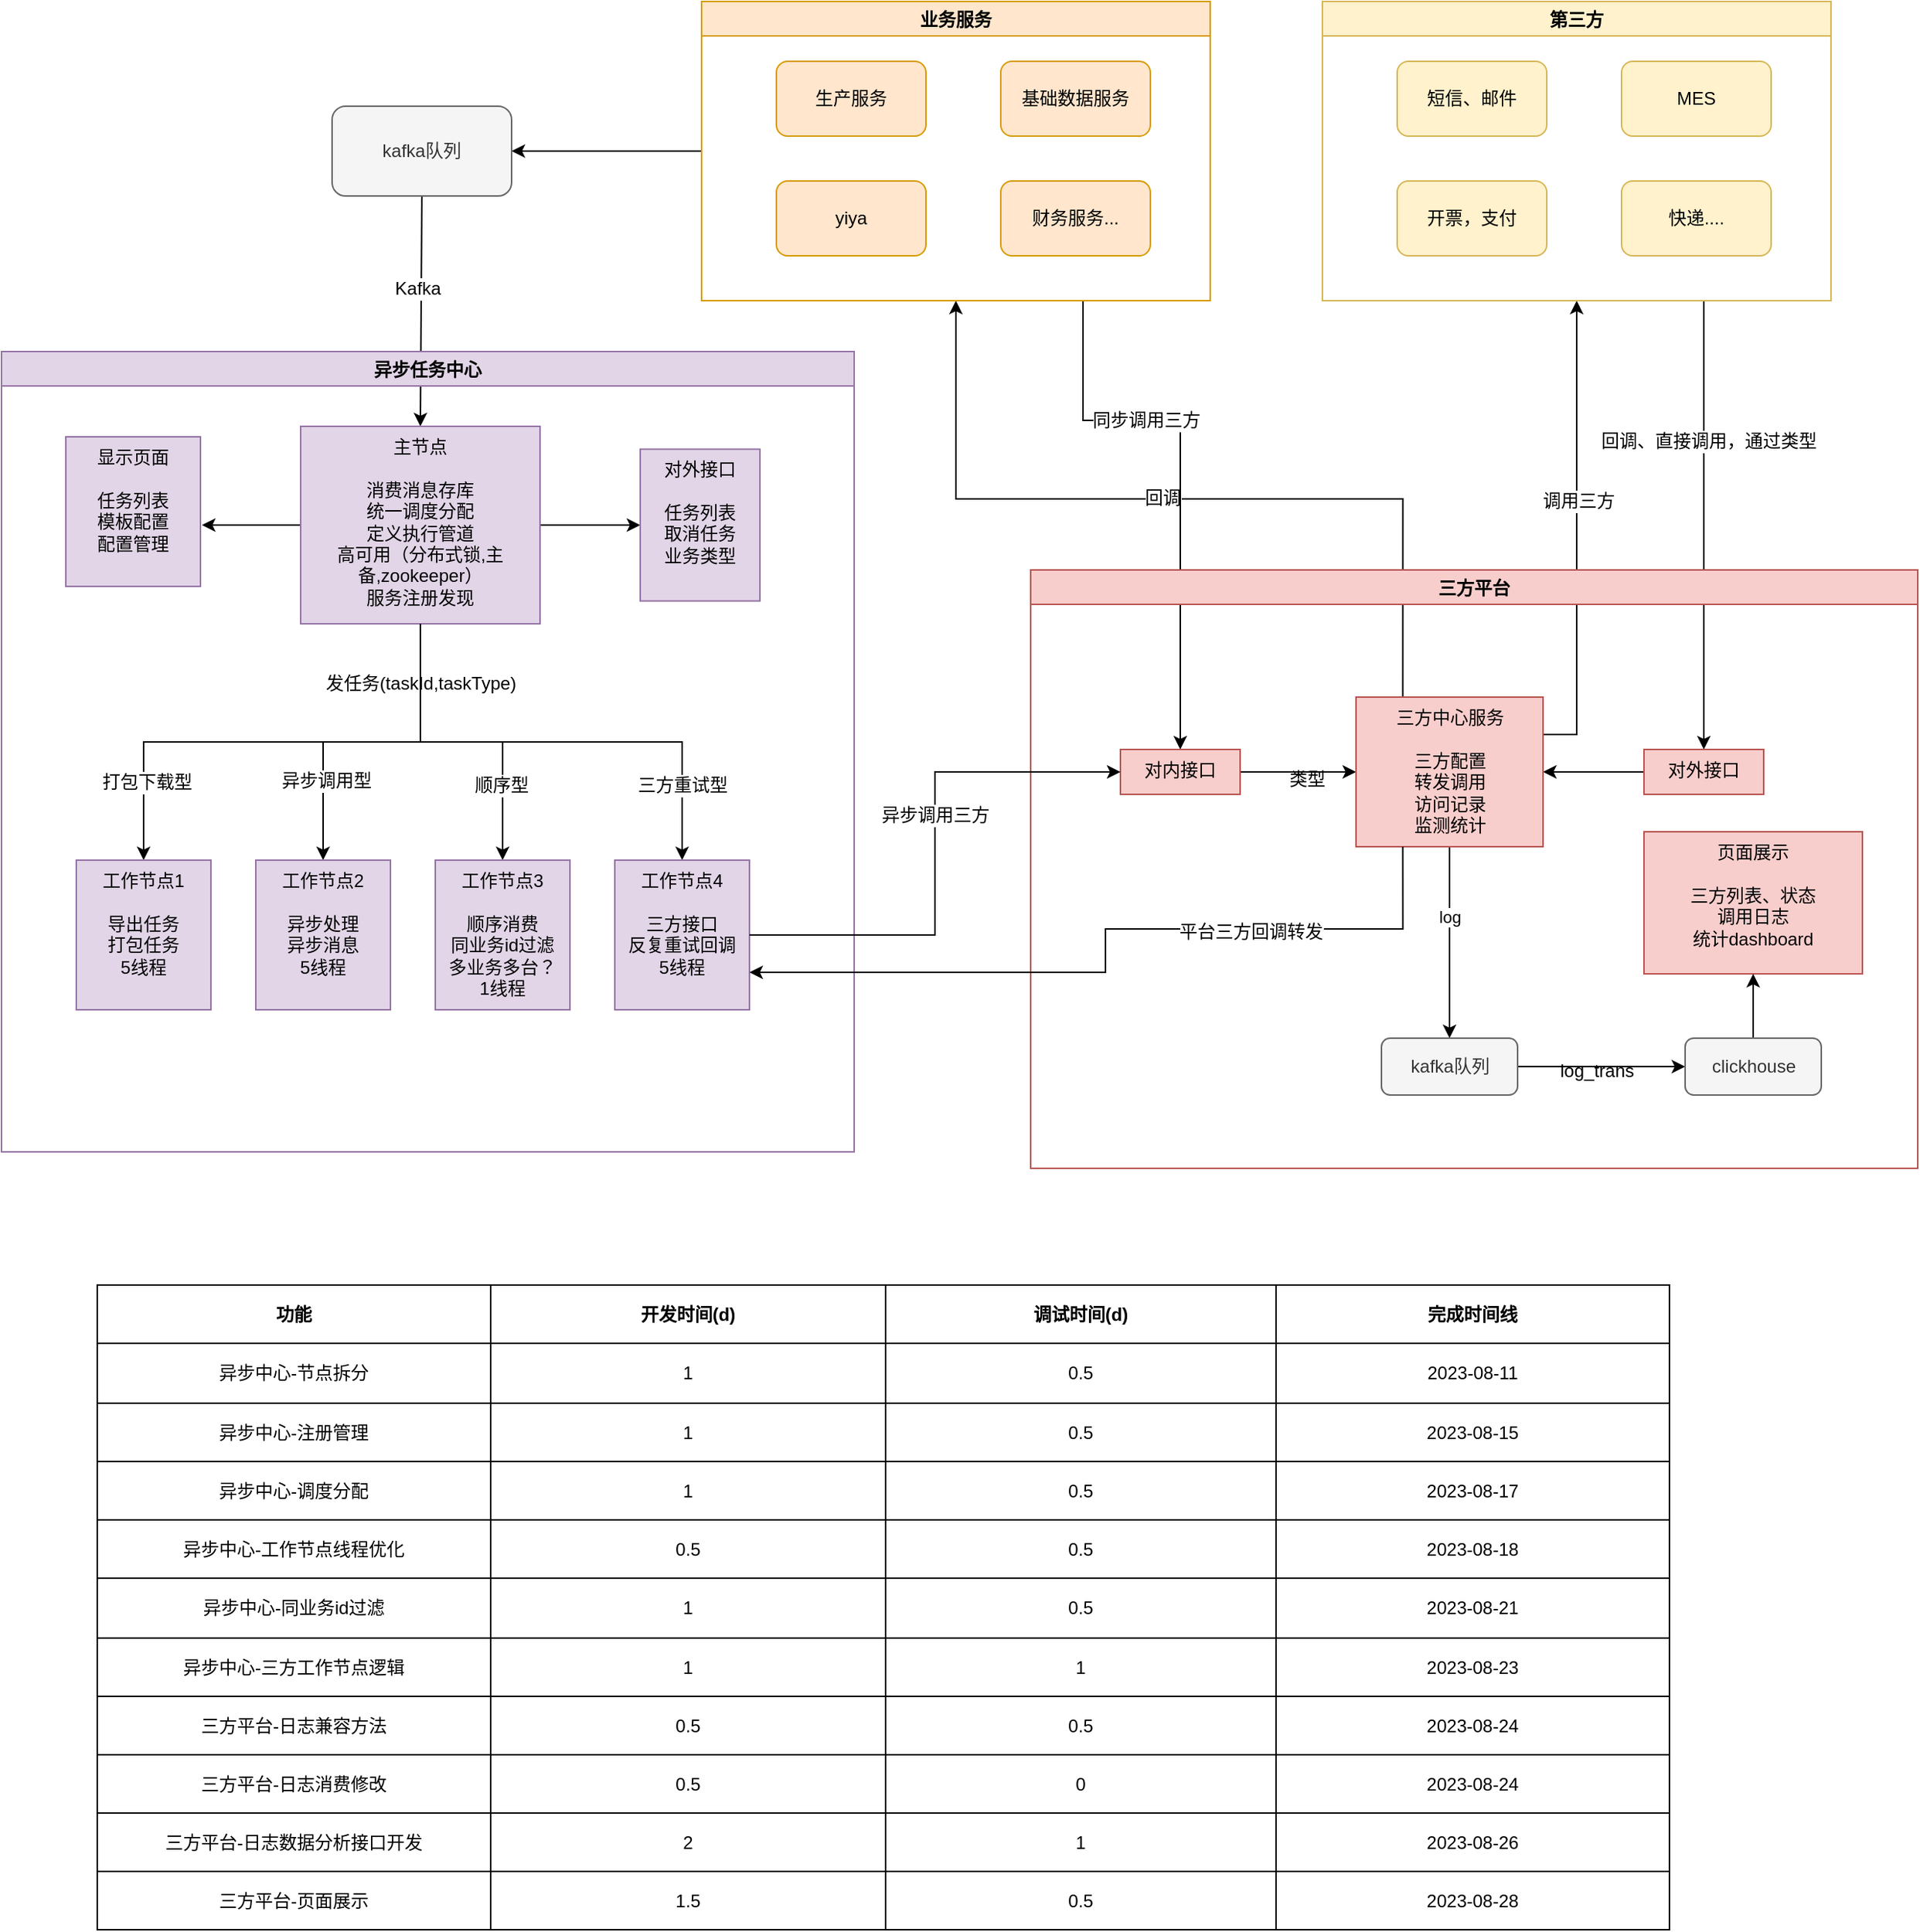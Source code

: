 <mxfile version="12.2.4" pages="1"><diagram id="WgZJNHwG_q8yWVTsjjaB" name="第 1 页"><mxGraphModel dx="1252" dy="592" grid="0" gridSize="10" guides="1" tooltips="1" connect="1" arrows="1" fold="1" page="1" pageScale="1" pageWidth="827" pageHeight="1169" background="none" math="0" shadow="0"><root><mxCell id="0"/><mxCell id="1" parent="0"/><mxCell id="144" style="edgeStyle=orthogonalEdgeStyle;rounded=0;orthogonalLoop=1;jettySize=auto;html=1;exitX=1;exitY=0.25;exitDx=0;exitDy=0;entryX=0.5;entryY=1;entryDx=0;entryDy=0;" parent="1" source="115" target="125" edge="1"><mxGeometry relative="1" as="geometry"/></mxCell><mxCell id="146" value="调用三方" style="text;html=1;resizable=0;points=[];align=center;verticalAlign=middle;labelBackgroundColor=#ffffff;" parent="144" vertex="1" connectable="0"><mxGeometry x="0.143" y="-1" relative="1" as="geometry"><mxPoint as="offset"/></mxGeometry></mxCell><mxCell id="143" style="edgeStyle=orthogonalEdgeStyle;rounded=0;orthogonalLoop=1;jettySize=auto;html=1;exitX=0.75;exitY=1;exitDx=0;exitDy=0;entryX=0.5;entryY=0;entryDx=0;entryDy=0;" parent="1" source="125" target="107" edge="1"><mxGeometry relative="1" as="geometry"/></mxCell><mxCell id="145" value="回调、直接调用，通过类型" style="text;html=1;resizable=0;points=[];align=center;verticalAlign=middle;labelBackgroundColor=#ffffff;" parent="143" vertex="1" connectable="0"><mxGeometry x="-0.376" y="3" relative="1" as="geometry"><mxPoint as="offset"/></mxGeometry></mxCell><mxCell id="57" value="" style="endArrow=classic;html=1;entryX=0.5;entryY=0;entryDx=0;entryDy=0;exitX=0.5;exitY=1;exitDx=0;exitDy=0;" parent="1" source="111" target="54" edge="1"><mxGeometry width="50" height="50" relative="1" as="geometry"><mxPoint x="350" y="280" as="sourcePoint"/><mxPoint x="349.5" y="410" as="targetPoint"/></mxGeometry></mxCell><mxCell id="58" value="Kafka" style="text;html=1;resizable=0;points=[];align=center;verticalAlign=middle;labelBackgroundColor=#ffffff;" parent="57" vertex="1" connectable="0"><mxGeometry x="-0.2" y="-3" relative="1" as="geometry"><mxPoint as="offset"/></mxGeometry></mxCell><mxCell id="140" style="edgeStyle=orthogonalEdgeStyle;rounded=0;orthogonalLoop=1;jettySize=auto;html=1;exitX=0.25;exitY=0;exitDx=0;exitDy=0;entryX=0.5;entryY=1;entryDx=0;entryDy=0;" parent="1" source="115" target="88" edge="1"><mxGeometry relative="1" as="geometry"><mxPoint x="660" y="270" as="targetPoint"/></mxGeometry></mxCell><mxCell id="147" value="回调" style="text;html=1;resizable=0;points=[];align=center;verticalAlign=middle;labelBackgroundColor=#ffffff;" parent="140" vertex="1" connectable="0"><mxGeometry x="0.043" y="-1" relative="1" as="geometry"><mxPoint as="offset"/></mxGeometry></mxCell><mxCell id="83" value="异步任务中心" style="swimlane;fillColor=#e1d5e7;strokeColor=#9673a6;direction=east;" parent="1" vertex="1"><mxGeometry x="72" y="284" width="570" height="535" as="geometry"><mxRectangle x="70" y="370" width="100" height="23" as="alternateBounds"/></mxGeometry></mxCell><mxCell id="lItolnZIT9ZZ2sPUIqGw-152" style="edgeStyle=orthogonalEdgeStyle;rounded=0;orthogonalLoop=1;jettySize=auto;html=1;entryX=1.011;entryY=0.59;entryDx=0;entryDy=0;entryPerimeter=0;" parent="83" source="54" target="lItolnZIT9ZZ2sPUIqGw-151" edge="1"><mxGeometry relative="1" as="geometry"/></mxCell><mxCell id="lItolnZIT9ZZ2sPUIqGw-158" style="edgeStyle=orthogonalEdgeStyle;rounded=0;orthogonalLoop=1;jettySize=auto;html=1;entryX=0;entryY=0.5;entryDx=0;entryDy=0;" parent="83" source="54" target="lItolnZIT9ZZ2sPUIqGw-157" edge="1"><mxGeometry relative="1" as="geometry"/></mxCell><mxCell id="54" value="主节点&lt;br&gt;&lt;br&gt;消费消息存库&lt;br&gt;统一调度分配&lt;br&gt;定义执行管道&lt;br&gt;高可用（分布式锁,主备,zookeeper）&lt;br&gt;服务注册发现" style="rounded=0;whiteSpace=wrap;html=1;verticalAlign=top;fillColor=#e1d5e7;strokeColor=#9673a6;" parent="83" vertex="1"><mxGeometry x="200" y="50" width="160" height="132" as="geometry"/></mxCell><mxCell id="76" style="edgeStyle=orthogonalEdgeStyle;rounded=0;orthogonalLoop=1;jettySize=auto;html=1;entryX=0.5;entryY=0;entryDx=0;entryDy=0;exitX=0.5;exitY=1;exitDx=0;exitDy=0;" parent="83" source="54" target="75" edge="1"><mxGeometry relative="1" as="geometry"/></mxCell><mxCell id="77" value="三方重试型" style="text;html=1;resizable=0;points=[];align=center;verticalAlign=middle;labelBackgroundColor=#ffffff;" parent="76" vertex="1" connectable="0"><mxGeometry x="0.696" relative="1" as="geometry"><mxPoint as="offset"/></mxGeometry></mxCell><mxCell id="81" value="发任务(taskId,taskType)" style="text;html=1;resizable=0;points=[];align=center;verticalAlign=middle;labelBackgroundColor=#ffffff;" parent="76" vertex="1" connectable="0"><mxGeometry x="-0.852" relative="1" as="geometry"><mxPoint y="15" as="offset"/></mxGeometry></mxCell><mxCell id="72" style="edgeStyle=orthogonalEdgeStyle;rounded=0;orthogonalLoop=1;jettySize=auto;html=1;entryX=0.5;entryY=0;entryDx=0;entryDy=0;" parent="83" source="54" target="62" edge="1"><mxGeometry relative="1" as="geometry"/></mxCell><mxCell id="79" value="异步调用型" style="text;html=1;resizable=0;points=[];align=center;verticalAlign=middle;labelBackgroundColor=#ffffff;" parent="72" vertex="1" connectable="0"><mxGeometry x="0.519" y="2" relative="1" as="geometry"><mxPoint as="offset"/></mxGeometry></mxCell><mxCell id="71" style="edgeStyle=orthogonalEdgeStyle;rounded=0;orthogonalLoop=1;jettySize=auto;html=1;entryX=0.5;entryY=0;entryDx=0;entryDy=0;exitX=0.5;exitY=1;exitDx=0;exitDy=0;" parent="83" source="54" target="59" edge="1"><mxGeometry relative="1" as="geometry"/></mxCell><mxCell id="80" value="打包下载型" style="text;html=1;resizable=0;points=[];align=center;verticalAlign=middle;labelBackgroundColor=#ffffff;" parent="71" vertex="1" connectable="0"><mxGeometry x="0.687" y="2" relative="1" as="geometry"><mxPoint y="1" as="offset"/></mxGeometry></mxCell><mxCell id="73" style="edgeStyle=orthogonalEdgeStyle;rounded=0;orthogonalLoop=1;jettySize=auto;html=1;entryX=0.5;entryY=0;entryDx=0;entryDy=0;" parent="83" source="54" target="63" edge="1"><mxGeometry relative="1" as="geometry"/></mxCell><mxCell id="78" value="顺序型" style="text;html=1;resizable=0;points=[];align=center;verticalAlign=middle;labelBackgroundColor=#ffffff;" parent="73" vertex="1" connectable="0"><mxGeometry x="0.524" y="-1" relative="1" as="geometry"><mxPoint as="offset"/></mxGeometry></mxCell><mxCell id="59" value="工作节点1&lt;br&gt;&lt;br&gt;导出任务&lt;br&gt;打包任务&lt;br&gt;5线程" style="rounded=0;whiteSpace=wrap;html=1;verticalAlign=top;fillColor=#e1d5e7;strokeColor=#9673a6;" parent="83" vertex="1"><mxGeometry x="50" y="340" width="90" height="100" as="geometry"/></mxCell><mxCell id="62" value="&lt;span style=&quot;white-space: normal&quot;&gt;工作节点2&lt;br&gt;&lt;br&gt;异步处理&lt;br&gt;&lt;/span&gt;异步消息&lt;br&gt;5线程&lt;span style=&quot;white-space: normal&quot;&gt;&lt;br&gt;&lt;/span&gt;" style="rounded=0;whiteSpace=wrap;html=1;verticalAlign=top;fillColor=#e1d5e7;strokeColor=#9673a6;" parent="83" vertex="1"><mxGeometry x="170" y="340" width="90" height="100" as="geometry"/></mxCell><mxCell id="63" value="&lt;span style=&quot;white-space: normal&quot;&gt;工作节点3&lt;br&gt;&lt;br&gt;顺序消费&lt;br&gt;同业务id过滤&lt;br&gt;多业务多台？&lt;br&gt;&lt;/span&gt;1线程&lt;span style=&quot;white-space: normal&quot;&gt;&lt;br&gt;&lt;/span&gt;" style="rounded=0;whiteSpace=wrap;html=1;verticalAlign=top;fillColor=#e1d5e7;strokeColor=#9673a6;" parent="83" vertex="1"><mxGeometry x="290" y="340" width="90" height="100" as="geometry"/></mxCell><mxCell id="75" value="&lt;span style=&quot;white-space: normal&quot;&gt;工作节点4&lt;br&gt;&lt;br&gt;三方接口&lt;br&gt;反复重试回调&lt;br&gt;&lt;/span&gt;5线程&lt;span style=&quot;white-space: normal&quot;&gt;&lt;br&gt;&lt;br&gt;&lt;/span&gt;" style="rounded=0;whiteSpace=wrap;html=1;verticalAlign=top;fillColor=#e1d5e7;strokeColor=#9673a6;" parent="83" vertex="1"><mxGeometry x="410" y="340" width="90" height="100" as="geometry"/></mxCell><mxCell id="lItolnZIT9ZZ2sPUIqGw-151" value="&lt;span style=&quot;white-space: normal&quot;&gt;显示页面&lt;br&gt;&lt;br&gt;&lt;/span&gt;&lt;span style=&quot;white-space: normal&quot;&gt;任务列表&lt;br&gt;模板配置&lt;br&gt;配置管理&lt;br&gt;&lt;br&gt;&lt;/span&gt;" style="rounded=0;whiteSpace=wrap;html=1;verticalAlign=top;fillColor=#e1d5e7;strokeColor=#9673a6;" parent="83" vertex="1"><mxGeometry x="43" y="57" width="90" height="100" as="geometry"/></mxCell><mxCell id="lItolnZIT9ZZ2sPUIqGw-157" value="对外接口&lt;br&gt;&lt;br&gt;任务列表&lt;br&gt;取消任务&lt;br&gt;业务类型" style="rounded=0;whiteSpace=wrap;html=1;verticalAlign=top;fillColor=#e1d5e7;strokeColor=#9673a6;" parent="83" vertex="1"><mxGeometry x="427" y="65.25" width="80" height="101.5" as="geometry"/></mxCell><mxCell id="110" style="edgeStyle=orthogonalEdgeStyle;rounded=0;orthogonalLoop=1;jettySize=auto;html=1;entryX=1;entryY=0.5;entryDx=0;entryDy=0;" parent="1" source="88" target="111" edge="1"><mxGeometry relative="1" as="geometry"><mxPoint x="430" y="220" as="targetPoint"/></mxGeometry></mxCell><mxCell id="139" style="edgeStyle=orthogonalEdgeStyle;rounded=0;orthogonalLoop=1;jettySize=auto;html=1;entryX=0.5;entryY=0;entryDx=0;entryDy=0;exitX=0.75;exitY=1;exitDx=0;exitDy=0;" parent="1" source="88" target="108" edge="1"><mxGeometry relative="1" as="geometry"><mxPoint x="1134" y="330" as="sourcePoint"/><Array as="points"><mxPoint x="795" y="330"/><mxPoint x="860" y="330"/></Array></mxGeometry></mxCell><mxCell id="148" value="同步调用三方" style="text;html=1;resizable=0;points=[];align=center;verticalAlign=middle;labelBackgroundColor=#ffffff;" parent="139" vertex="1" connectable="0"><mxGeometry x="-0.335" relative="1" as="geometry"><mxPoint as="offset"/></mxGeometry></mxCell><mxCell id="88" value="业务服务" style="swimlane;startSize=23;fillColor=#ffe6cc;strokeColor=#d79b00;" parent="1" vertex="1"><mxGeometry x="540" y="50" width="340" height="200" as="geometry"><mxRectangle x="540" y="50" width="80" height="23" as="alternateBounds"/></mxGeometry></mxCell><mxCell id="118" value="生产服务" style="rounded=1;whiteSpace=wrap;html=1;fillColor=#ffe6cc;strokeColor=#d79b00;" parent="88" vertex="1"><mxGeometry x="50" y="40" width="100" height="50" as="geometry"/></mxCell><mxCell id="119" value="基础数据服务" style="rounded=1;whiteSpace=wrap;html=1;fillColor=#ffe6cc;strokeColor=#d79b00;" parent="88" vertex="1"><mxGeometry x="200" y="40" width="100" height="50" as="geometry"/></mxCell><mxCell id="120" value="yiya" style="rounded=1;whiteSpace=wrap;html=1;fillColor=#ffe6cc;strokeColor=#d79b00;" parent="88" vertex="1"><mxGeometry x="50" y="120" width="100" height="50" as="geometry"/></mxCell><mxCell id="131" value="财务服务..." style="rounded=1;whiteSpace=wrap;html=1;fillColor=#ffe6cc;strokeColor=#d79b00;" parent="88" vertex="1"><mxGeometry x="200" y="120" width="100" height="50" as="geometry"/></mxCell><mxCell id="106" value="三方平台" style="swimlane;startSize=23;fillColor=#f8cecc;strokeColor=#b85450;" parent="1" vertex="1"><mxGeometry x="760" y="430" width="593" height="400" as="geometry"><mxRectangle x="760" y="430" width="100" height="23" as="alternateBounds"/></mxGeometry></mxCell><mxCell id="134" style="edgeStyle=orthogonalEdgeStyle;rounded=0;orthogonalLoop=1;jettySize=auto;html=1;entryX=1;entryY=0.5;entryDx=0;entryDy=0;" parent="106" source="107" target="115" edge="1"><mxGeometry relative="1" as="geometry"/></mxCell><mxCell id="107" value="对外接口&lt;br&gt;&lt;br&gt;" style="rounded=0;whiteSpace=wrap;html=1;verticalAlign=top;fillColor=#f8cecc;strokeColor=#b85450;" parent="106" vertex="1"><mxGeometry x="410" y="120" width="80" height="30" as="geometry"/></mxCell><mxCell id="133" style="edgeStyle=orthogonalEdgeStyle;rounded=0;orthogonalLoop=1;jettySize=auto;html=1;entryX=0;entryY=0.5;entryDx=0;entryDy=0;" parent="106" source="108" target="115" edge="1"><mxGeometry relative="1" as="geometry"/></mxCell><mxCell id="108" value="对内接口&lt;br&gt;&lt;br&gt;" style="rounded=0;whiteSpace=wrap;html=1;verticalAlign=top;fillColor=#f8cecc;strokeColor=#b85450;" parent="106" vertex="1"><mxGeometry x="60" y="120" width="80" height="30" as="geometry"/></mxCell><mxCell id="114" value="页面展示&lt;br&gt;&lt;br&gt;三方列表、状态&lt;br&gt;调用日志&lt;br&gt;统计dashboard" style="rounded=0;whiteSpace=wrap;html=1;verticalAlign=top;fillColor=#f8cecc;strokeColor=#b85450;" parent="106" vertex="1"><mxGeometry x="410" y="175" width="146" height="95" as="geometry"/></mxCell><mxCell id="lItolnZIT9ZZ2sPUIqGw-155" style="edgeStyle=orthogonalEdgeStyle;rounded=0;orthogonalLoop=1;jettySize=auto;html=1;entryX=0.5;entryY=0;entryDx=0;entryDy=0;" parent="106" source="115" target="lItolnZIT9ZZ2sPUIqGw-153" edge="1"><mxGeometry relative="1" as="geometry"/></mxCell><mxCell id="lItolnZIT9ZZ2sPUIqGw-220" value="log" style="edgeLabel;html=1;align=center;verticalAlign=middle;resizable=0;points=[];" parent="lItolnZIT9ZZ2sPUIqGw-155" vertex="1" connectable="0"><mxGeometry x="-0.266" relative="1" as="geometry"><mxPoint as="offset"/></mxGeometry></mxCell><mxCell id="115" value="三方中心服务&lt;br&gt;&lt;br&gt;三方配置&lt;br&gt;转发调用&lt;br&gt;访问记录&lt;br&gt;监测统计" style="rounded=0;whiteSpace=wrap;html=1;verticalAlign=top;fillColor=#f8cecc;strokeColor=#b85450;" parent="106" vertex="1"><mxGeometry x="217.5" y="85" width="125" height="100" as="geometry"/></mxCell><mxCell id="lItolnZIT9ZZ2sPUIqGw-223" style="edgeStyle=orthogonalEdgeStyle;rounded=0;orthogonalLoop=1;jettySize=auto;html=1;entryX=0;entryY=0.5;entryDx=0;entryDy=0;" parent="106" source="lItolnZIT9ZZ2sPUIqGw-153" target="lItolnZIT9ZZ2sPUIqGw-222" edge="1"><mxGeometry relative="1" as="geometry"/></mxCell><mxCell id="lItolnZIT9ZZ2sPUIqGw-153" value="kafka队列" style="rounded=1;whiteSpace=wrap;html=1;fillColor=#f5f5f5;strokeColor=#666666;fontColor=#333333;" parent="106" vertex="1"><mxGeometry x="234.5" y="313" width="91" height="38" as="geometry"/></mxCell><mxCell id="lItolnZIT9ZZ2sPUIqGw-224" style="edgeStyle=orthogonalEdgeStyle;rounded=0;orthogonalLoop=1;jettySize=auto;html=1;entryX=0.5;entryY=1;entryDx=0;entryDy=0;" parent="106" source="lItolnZIT9ZZ2sPUIqGw-222" target="114" edge="1"><mxGeometry relative="1" as="geometry"/></mxCell><mxCell id="lItolnZIT9ZZ2sPUIqGw-222" value="clickhouse" style="rounded=1;whiteSpace=wrap;html=1;fillColor=#f5f5f5;strokeColor=#666666;fontColor=#333333;" parent="106" vertex="1"><mxGeometry x="437.5" y="313" width="91" height="38" as="geometry"/></mxCell><mxCell id="152" value="log_trans" style="text;html=1;resizable=0;points=[];autosize=1;align=left;verticalAlign=top;spacingTop=-4;" parent="106" vertex="1"><mxGeometry x="352" y="325" width="59" height="14" as="geometry"/></mxCell><mxCell id="111" value="kafka队列" style="rounded=1;whiteSpace=wrap;html=1;fillColor=#f5f5f5;strokeColor=#666666;fontColor=#333333;" parent="1" vertex="1"><mxGeometry x="293" y="120" width="120" height="60" as="geometry"/></mxCell><mxCell id="113" style="edgeStyle=orthogonalEdgeStyle;rounded=0;orthogonalLoop=1;jettySize=auto;html=1;entryX=0;entryY=0.5;entryDx=0;entryDy=0;" parent="1" source="75" target="108" edge="1"><mxGeometry relative="1" as="geometry"/></mxCell><mxCell id="149" value="异步调用三方" style="text;html=1;resizable=0;points=[];align=center;verticalAlign=middle;labelBackgroundColor=#ffffff;" parent="113" vertex="1" connectable="0"><mxGeometry x="0.142" relative="1" as="geometry"><mxPoint as="offset"/></mxGeometry></mxCell><mxCell id="125" value="第三方" style="swimlane;startSize=23;fillColor=#fff2cc;strokeColor=#d6b656;" parent="1" vertex="1"><mxGeometry x="955" y="50" width="340" height="200" as="geometry"><mxRectangle x="955" y="50" width="70" height="23" as="alternateBounds"/></mxGeometry></mxCell><mxCell id="126" value="短信、邮件" style="rounded=1;whiteSpace=wrap;html=1;fillColor=#fff2cc;strokeColor=#d6b656;" parent="125" vertex="1"><mxGeometry x="50" y="40" width="100" height="50" as="geometry"/></mxCell><mxCell id="127" value="MES" style="rounded=1;whiteSpace=wrap;html=1;fillColor=#fff2cc;strokeColor=#d6b656;" parent="125" vertex="1"><mxGeometry x="200" y="40" width="100" height="50" as="geometry"/></mxCell><mxCell id="128" value="开票，支付" style="rounded=1;whiteSpace=wrap;html=1;fillColor=#fff2cc;strokeColor=#d6b656;" parent="125" vertex="1"><mxGeometry x="50" y="120" width="100" height="50" as="geometry"/></mxCell><mxCell id="130" value="快递...." style="rounded=1;whiteSpace=wrap;html=1;fillColor=#fff2cc;strokeColor=#d6b656;" parent="125" vertex="1"><mxGeometry x="200" y="120" width="100" height="50" as="geometry"/></mxCell><mxCell id="142" style="edgeStyle=orthogonalEdgeStyle;rounded=0;orthogonalLoop=1;jettySize=auto;html=1;exitX=0.25;exitY=1;exitDx=0;exitDy=0;entryX=1;entryY=0.75;entryDx=0;entryDy=0;" parent="1" source="115" target="75" edge="1"><mxGeometry relative="1" as="geometry"><Array as="points"><mxPoint x="1008" y="615"/><mxPoint x="1008" y="670"/><mxPoint x="810" y="670"/><mxPoint x="810" y="699"/></Array></mxGeometry></mxCell><mxCell id="150" value="平台三方回调转发" style="text;html=1;resizable=0;points=[];align=center;verticalAlign=middle;labelBackgroundColor=#ffffff;" parent="142" vertex="1" connectable="0"><mxGeometry x="-0.396" y="2" relative="1" as="geometry"><mxPoint as="offset"/></mxGeometry></mxCell><mxCell id="151" value="类型" style="text;html=1;resizable=0;points=[];autosize=1;align=left;verticalAlign=top;spacingTop=-4;" parent="1" vertex="1"><mxGeometry x="931" y="560" width="40" height="20" as="geometry"/></mxCell><mxCell id="lItolnZIT9ZZ2sPUIqGw-159" value="" style="shape=table;startSize=0;container=1;collapsible=0;childLayout=tableLayout;" parent="1" vertex="1"><mxGeometry x="136" y="908" width="1051" height="431" as="geometry"/></mxCell><mxCell id="lItolnZIT9ZZ2sPUIqGw-160" value="" style="shape=tableRow;horizontal=0;startSize=0;swimlaneHead=0;swimlaneBody=0;strokeColor=inherit;top=0;left=0;bottom=0;right=0;collapsible=0;dropTarget=0;fillColor=none;points=[[0,0.5],[1,0.5]];portConstraint=eastwest;" parent="lItolnZIT9ZZ2sPUIqGw-159" vertex="1"><mxGeometry width="1051" height="39" as="geometry"/></mxCell><mxCell id="lItolnZIT9ZZ2sPUIqGw-161" value="功能" style="shape=partialRectangle;html=1;whiteSpace=wrap;connectable=0;strokeColor=inherit;overflow=hidden;fillColor=none;top=0;left=0;bottom=0;right=0;pointerEvents=1;fontStyle=1" parent="lItolnZIT9ZZ2sPUIqGw-160" vertex="1"><mxGeometry width="263" height="39" as="geometry"><mxRectangle width="263" height="39" as="alternateBounds"/></mxGeometry></mxCell><mxCell id="lItolnZIT9ZZ2sPUIqGw-162" value="开发时间(d)" style="shape=partialRectangle;html=1;whiteSpace=wrap;connectable=0;strokeColor=inherit;overflow=hidden;fillColor=none;top=0;left=0;bottom=0;right=0;pointerEvents=1;fontStyle=1" parent="lItolnZIT9ZZ2sPUIqGw-160" vertex="1"><mxGeometry x="263" width="264" height="39" as="geometry"><mxRectangle width="264" height="39" as="alternateBounds"/></mxGeometry></mxCell><mxCell id="lItolnZIT9ZZ2sPUIqGw-163" value="调试时间(d)" style="shape=partialRectangle;html=1;whiteSpace=wrap;connectable=0;strokeColor=inherit;overflow=hidden;fillColor=none;top=0;left=0;bottom=0;right=0;pointerEvents=1;fontStyle=1" parent="lItolnZIT9ZZ2sPUIqGw-160" vertex="1"><mxGeometry x="527" width="261" height="39" as="geometry"><mxRectangle width="261" height="39" as="alternateBounds"/></mxGeometry></mxCell><mxCell id="lItolnZIT9ZZ2sPUIqGw-164" value="完成时间线" style="shape=partialRectangle;html=1;whiteSpace=wrap;connectable=0;strokeColor=inherit;overflow=hidden;fillColor=none;top=0;left=0;bottom=0;right=0;pointerEvents=1;fontStyle=1" parent="lItolnZIT9ZZ2sPUIqGw-160" vertex="1"><mxGeometry x="788" width="263" height="39" as="geometry"><mxRectangle width="263" height="39" as="alternateBounds"/></mxGeometry></mxCell><mxCell id="lItolnZIT9ZZ2sPUIqGw-165" value="" style="shape=tableRow;horizontal=0;startSize=0;swimlaneHead=0;swimlaneBody=0;strokeColor=inherit;top=0;left=0;bottom=0;right=0;collapsible=0;dropTarget=0;fillColor=none;points=[[0,0.5],[1,0.5]];portConstraint=eastwest;" parent="lItolnZIT9ZZ2sPUIqGw-159" vertex="1"><mxGeometry y="39" width="1051" height="40" as="geometry"/></mxCell><mxCell id="lItolnZIT9ZZ2sPUIqGw-166" value="异步中心-节点拆分" style="shape=partialRectangle;html=1;whiteSpace=wrap;connectable=0;strokeColor=inherit;overflow=hidden;fillColor=none;top=0;left=0;bottom=0;right=0;pointerEvents=1;" parent="lItolnZIT9ZZ2sPUIqGw-165" vertex="1"><mxGeometry width="263" height="40" as="geometry"><mxRectangle width="263" height="40" as="alternateBounds"/></mxGeometry></mxCell><mxCell id="lItolnZIT9ZZ2sPUIqGw-167" value="1" style="shape=partialRectangle;html=1;whiteSpace=wrap;connectable=0;strokeColor=inherit;overflow=hidden;fillColor=none;top=0;left=0;bottom=0;right=0;pointerEvents=1;" parent="lItolnZIT9ZZ2sPUIqGw-165" vertex="1"><mxGeometry x="263" width="264" height="40" as="geometry"><mxRectangle width="264" height="40" as="alternateBounds"/></mxGeometry></mxCell><mxCell id="lItolnZIT9ZZ2sPUIqGw-168" value="0.5" style="shape=partialRectangle;html=1;whiteSpace=wrap;connectable=0;strokeColor=inherit;overflow=hidden;fillColor=none;top=0;left=0;bottom=0;right=0;pointerEvents=1;" parent="lItolnZIT9ZZ2sPUIqGw-165" vertex="1"><mxGeometry x="527" width="261" height="40" as="geometry"><mxRectangle width="261" height="40" as="alternateBounds"/></mxGeometry></mxCell><mxCell id="lItolnZIT9ZZ2sPUIqGw-169" value="2023-08-11" style="shape=partialRectangle;html=1;whiteSpace=wrap;connectable=0;strokeColor=inherit;overflow=hidden;fillColor=none;top=0;left=0;bottom=0;right=0;pointerEvents=1;" parent="lItolnZIT9ZZ2sPUIqGw-165" vertex="1"><mxGeometry x="788" width="263" height="40" as="geometry"><mxRectangle width="263" height="40" as="alternateBounds"/></mxGeometry></mxCell><mxCell id="lItolnZIT9ZZ2sPUIqGw-170" value="" style="shape=tableRow;horizontal=0;startSize=0;swimlaneHead=0;swimlaneBody=0;strokeColor=inherit;top=0;left=0;bottom=0;right=0;collapsible=0;dropTarget=0;fillColor=none;points=[[0,0.5],[1,0.5]];portConstraint=eastwest;" parent="lItolnZIT9ZZ2sPUIqGw-159" vertex="1"><mxGeometry y="79" width="1051" height="39" as="geometry"/></mxCell><mxCell id="lItolnZIT9ZZ2sPUIqGw-171" value="异步中心-注册管理" style="shape=partialRectangle;html=1;whiteSpace=wrap;connectable=0;strokeColor=inherit;overflow=hidden;fillColor=none;top=0;left=0;bottom=0;right=0;pointerEvents=1;" parent="lItolnZIT9ZZ2sPUIqGw-170" vertex="1"><mxGeometry width="263" height="39" as="geometry"><mxRectangle width="263" height="39" as="alternateBounds"/></mxGeometry></mxCell><mxCell id="lItolnZIT9ZZ2sPUIqGw-172" value="1" style="shape=partialRectangle;html=1;whiteSpace=wrap;connectable=0;strokeColor=inherit;overflow=hidden;fillColor=none;top=0;left=0;bottom=0;right=0;pointerEvents=1;" parent="lItolnZIT9ZZ2sPUIqGw-170" vertex="1"><mxGeometry x="263" width="264" height="39" as="geometry"><mxRectangle width="264" height="39" as="alternateBounds"/></mxGeometry></mxCell><mxCell id="lItolnZIT9ZZ2sPUIqGw-173" value="0.5" style="shape=partialRectangle;html=1;whiteSpace=wrap;connectable=0;strokeColor=inherit;overflow=hidden;fillColor=none;top=0;left=0;bottom=0;right=0;pointerEvents=1;" parent="lItolnZIT9ZZ2sPUIqGw-170" vertex="1"><mxGeometry x="527" width="261" height="39" as="geometry"><mxRectangle width="261" height="39" as="alternateBounds"/></mxGeometry></mxCell><mxCell id="lItolnZIT9ZZ2sPUIqGw-174" value="2023-08-15" style="shape=partialRectangle;html=1;whiteSpace=wrap;connectable=0;strokeColor=inherit;overflow=hidden;fillColor=none;top=0;left=0;bottom=0;right=0;pointerEvents=1;" parent="lItolnZIT9ZZ2sPUIqGw-170" vertex="1"><mxGeometry x="788" width="263" height="39" as="geometry"><mxRectangle width="263" height="39" as="alternateBounds"/></mxGeometry></mxCell><mxCell id="lItolnZIT9ZZ2sPUIqGw-175" value="" style="shape=tableRow;horizontal=0;startSize=0;swimlaneHead=0;swimlaneBody=0;strokeColor=inherit;top=0;left=0;bottom=0;right=0;collapsible=0;dropTarget=0;fillColor=none;points=[[0,0.5],[1,0.5]];portConstraint=eastwest;" parent="lItolnZIT9ZZ2sPUIqGw-159" vertex="1"><mxGeometry y="118" width="1051" height="39" as="geometry"/></mxCell><mxCell id="lItolnZIT9ZZ2sPUIqGw-176" value="异步中心-调度分配" style="shape=partialRectangle;html=1;whiteSpace=wrap;connectable=0;strokeColor=inherit;overflow=hidden;fillColor=none;top=0;left=0;bottom=0;right=0;pointerEvents=1;" parent="lItolnZIT9ZZ2sPUIqGw-175" vertex="1"><mxGeometry width="263" height="39" as="geometry"><mxRectangle width="263" height="39" as="alternateBounds"/></mxGeometry></mxCell><mxCell id="lItolnZIT9ZZ2sPUIqGw-177" value="1" style="shape=partialRectangle;html=1;whiteSpace=wrap;connectable=0;strokeColor=inherit;overflow=hidden;fillColor=none;top=0;left=0;bottom=0;right=0;pointerEvents=1;" parent="lItolnZIT9ZZ2sPUIqGw-175" vertex="1"><mxGeometry x="263" width="264" height="39" as="geometry"><mxRectangle width="264" height="39" as="alternateBounds"/></mxGeometry></mxCell><mxCell id="lItolnZIT9ZZ2sPUIqGw-178" value="0.5" style="shape=partialRectangle;html=1;whiteSpace=wrap;connectable=0;strokeColor=inherit;overflow=hidden;fillColor=none;top=0;left=0;bottom=0;right=0;pointerEvents=1;" parent="lItolnZIT9ZZ2sPUIqGw-175" vertex="1"><mxGeometry x="527" width="261" height="39" as="geometry"><mxRectangle width="261" height="39" as="alternateBounds"/></mxGeometry></mxCell><mxCell id="lItolnZIT9ZZ2sPUIqGw-179" value="2023-08-17" style="shape=partialRectangle;html=1;whiteSpace=wrap;connectable=0;strokeColor=inherit;overflow=hidden;fillColor=none;top=0;left=0;bottom=0;right=0;pointerEvents=1;" parent="lItolnZIT9ZZ2sPUIqGw-175" vertex="1"><mxGeometry x="788" width="263" height="39" as="geometry"><mxRectangle width="263" height="39" as="alternateBounds"/></mxGeometry></mxCell><mxCell id="lItolnZIT9ZZ2sPUIqGw-180" value="" style="shape=tableRow;horizontal=0;startSize=0;swimlaneHead=0;swimlaneBody=0;strokeColor=inherit;top=0;left=0;bottom=0;right=0;collapsible=0;dropTarget=0;fillColor=none;points=[[0,0.5],[1,0.5]];portConstraint=eastwest;" parent="lItolnZIT9ZZ2sPUIqGw-159" vertex="1"><mxGeometry y="157" width="1051" height="39" as="geometry"/></mxCell><mxCell id="lItolnZIT9ZZ2sPUIqGw-181" value="异步中心-工作节点线程优化" style="shape=partialRectangle;html=1;whiteSpace=wrap;connectable=0;strokeColor=inherit;overflow=hidden;fillColor=none;top=0;left=0;bottom=0;right=0;pointerEvents=1;" parent="lItolnZIT9ZZ2sPUIqGw-180" vertex="1"><mxGeometry width="263" height="39" as="geometry"><mxRectangle width="263" height="39" as="alternateBounds"/></mxGeometry></mxCell><mxCell id="lItolnZIT9ZZ2sPUIqGw-182" value="0.5" style="shape=partialRectangle;html=1;whiteSpace=wrap;connectable=0;strokeColor=inherit;overflow=hidden;fillColor=none;top=0;left=0;bottom=0;right=0;pointerEvents=1;" parent="lItolnZIT9ZZ2sPUIqGw-180" vertex="1"><mxGeometry x="263" width="264" height="39" as="geometry"><mxRectangle width="264" height="39" as="alternateBounds"/></mxGeometry></mxCell><mxCell id="lItolnZIT9ZZ2sPUIqGw-183" value="0.5" style="shape=partialRectangle;html=1;whiteSpace=wrap;connectable=0;strokeColor=inherit;overflow=hidden;fillColor=none;top=0;left=0;bottom=0;right=0;pointerEvents=1;" parent="lItolnZIT9ZZ2sPUIqGw-180" vertex="1"><mxGeometry x="527" width="261" height="39" as="geometry"><mxRectangle width="261" height="39" as="alternateBounds"/></mxGeometry></mxCell><mxCell id="lItolnZIT9ZZ2sPUIqGw-184" value="2023-08-18" style="shape=partialRectangle;html=1;whiteSpace=wrap;connectable=0;strokeColor=inherit;overflow=hidden;fillColor=none;top=0;left=0;bottom=0;right=0;pointerEvents=1;" parent="lItolnZIT9ZZ2sPUIqGw-180" vertex="1"><mxGeometry x="788" width="263" height="39" as="geometry"><mxRectangle width="263" height="39" as="alternateBounds"/></mxGeometry></mxCell><mxCell id="lItolnZIT9ZZ2sPUIqGw-185" value="" style="shape=tableRow;horizontal=0;startSize=0;swimlaneHead=0;swimlaneBody=0;strokeColor=inherit;top=0;left=0;bottom=0;right=0;collapsible=0;dropTarget=0;fillColor=none;points=[[0,0.5],[1,0.5]];portConstraint=eastwest;" parent="lItolnZIT9ZZ2sPUIqGw-159" vertex="1"><mxGeometry y="196" width="1051" height="40" as="geometry"/></mxCell><mxCell id="lItolnZIT9ZZ2sPUIqGw-186" value="异步中心-同业务id过滤" style="shape=partialRectangle;html=1;whiteSpace=wrap;connectable=0;strokeColor=inherit;overflow=hidden;fillColor=none;top=0;left=0;bottom=0;right=0;pointerEvents=1;" parent="lItolnZIT9ZZ2sPUIqGw-185" vertex="1"><mxGeometry width="263" height="40" as="geometry"><mxRectangle width="263" height="40" as="alternateBounds"/></mxGeometry></mxCell><mxCell id="lItolnZIT9ZZ2sPUIqGw-187" value="1" style="shape=partialRectangle;html=1;whiteSpace=wrap;connectable=0;strokeColor=inherit;overflow=hidden;fillColor=none;top=0;left=0;bottom=0;right=0;pointerEvents=1;" parent="lItolnZIT9ZZ2sPUIqGw-185" vertex="1"><mxGeometry x="263" width="264" height="40" as="geometry"><mxRectangle width="264" height="40" as="alternateBounds"/></mxGeometry></mxCell><mxCell id="lItolnZIT9ZZ2sPUIqGw-188" value="0.5" style="shape=partialRectangle;html=1;whiteSpace=wrap;connectable=0;strokeColor=inherit;overflow=hidden;fillColor=none;top=0;left=0;bottom=0;right=0;pointerEvents=1;" parent="lItolnZIT9ZZ2sPUIqGw-185" vertex="1"><mxGeometry x="527" width="261" height="40" as="geometry"><mxRectangle width="261" height="40" as="alternateBounds"/></mxGeometry></mxCell><mxCell id="lItolnZIT9ZZ2sPUIqGw-189" value="2023-08-21" style="shape=partialRectangle;html=1;whiteSpace=wrap;connectable=0;strokeColor=inherit;overflow=hidden;fillColor=none;top=0;left=0;bottom=0;right=0;pointerEvents=1;" parent="lItolnZIT9ZZ2sPUIqGw-185" vertex="1"><mxGeometry x="788" width="263" height="40" as="geometry"><mxRectangle width="263" height="40" as="alternateBounds"/></mxGeometry></mxCell><mxCell id="lItolnZIT9ZZ2sPUIqGw-190" value="" style="shape=tableRow;horizontal=0;startSize=0;swimlaneHead=0;swimlaneBody=0;strokeColor=inherit;top=0;left=0;bottom=0;right=0;collapsible=0;dropTarget=0;fillColor=none;points=[[0,0.5],[1,0.5]];portConstraint=eastwest;" parent="lItolnZIT9ZZ2sPUIqGw-159" vertex="1"><mxGeometry y="236" width="1051" height="39" as="geometry"/></mxCell><mxCell id="lItolnZIT9ZZ2sPUIqGw-191" value="异步中心-三方工作节点逻辑" style="shape=partialRectangle;html=1;whiteSpace=wrap;connectable=0;strokeColor=inherit;overflow=hidden;fillColor=none;top=0;left=0;bottom=0;right=0;pointerEvents=1;" parent="lItolnZIT9ZZ2sPUIqGw-190" vertex="1"><mxGeometry width="263" height="39" as="geometry"><mxRectangle width="263" height="39" as="alternateBounds"/></mxGeometry></mxCell><mxCell id="lItolnZIT9ZZ2sPUIqGw-192" value="1" style="shape=partialRectangle;html=1;whiteSpace=wrap;connectable=0;strokeColor=inherit;overflow=hidden;fillColor=none;top=0;left=0;bottom=0;right=0;pointerEvents=1;" parent="lItolnZIT9ZZ2sPUIqGw-190" vertex="1"><mxGeometry x="263" width="264" height="39" as="geometry"><mxRectangle width="264" height="39" as="alternateBounds"/></mxGeometry></mxCell><mxCell id="lItolnZIT9ZZ2sPUIqGw-193" value="1" style="shape=partialRectangle;html=1;whiteSpace=wrap;connectable=0;strokeColor=inherit;overflow=hidden;fillColor=none;top=0;left=0;bottom=0;right=0;pointerEvents=1;" parent="lItolnZIT9ZZ2sPUIqGw-190" vertex="1"><mxGeometry x="527" width="261" height="39" as="geometry"><mxRectangle width="261" height="39" as="alternateBounds"/></mxGeometry></mxCell><mxCell id="lItolnZIT9ZZ2sPUIqGw-194" value="2023-08-23" style="shape=partialRectangle;html=1;whiteSpace=wrap;connectable=0;strokeColor=inherit;overflow=hidden;fillColor=none;top=0;left=0;bottom=0;right=0;pointerEvents=1;" parent="lItolnZIT9ZZ2sPUIqGw-190" vertex="1"><mxGeometry x="788" width="263" height="39" as="geometry"><mxRectangle width="263" height="39" as="alternateBounds"/></mxGeometry></mxCell><mxCell id="lItolnZIT9ZZ2sPUIqGw-195" style="shape=tableRow;horizontal=0;startSize=0;swimlaneHead=0;swimlaneBody=0;strokeColor=inherit;top=0;left=0;bottom=0;right=0;collapsible=0;dropTarget=0;fillColor=none;points=[[0,0.5],[1,0.5]];portConstraint=eastwest;" parent="lItolnZIT9ZZ2sPUIqGw-159" vertex="1"><mxGeometry y="275" width="1051" height="39" as="geometry"/></mxCell><mxCell id="lItolnZIT9ZZ2sPUIqGw-196" value="三方平台-日志兼容方法" style="shape=partialRectangle;html=1;whiteSpace=wrap;connectable=0;strokeColor=inherit;overflow=hidden;fillColor=none;top=0;left=0;bottom=0;right=0;pointerEvents=1;" parent="lItolnZIT9ZZ2sPUIqGw-195" vertex="1"><mxGeometry width="263" height="39" as="geometry"><mxRectangle width="263" height="39" as="alternateBounds"/></mxGeometry></mxCell><mxCell id="lItolnZIT9ZZ2sPUIqGw-197" value="0.5" style="shape=partialRectangle;html=1;whiteSpace=wrap;connectable=0;strokeColor=inherit;overflow=hidden;fillColor=none;top=0;left=0;bottom=0;right=0;pointerEvents=1;" parent="lItolnZIT9ZZ2sPUIqGw-195" vertex="1"><mxGeometry x="263" width="264" height="39" as="geometry"><mxRectangle width="264" height="39" as="alternateBounds"/></mxGeometry></mxCell><mxCell id="lItolnZIT9ZZ2sPUIqGw-198" value="0.5" style="shape=partialRectangle;html=1;whiteSpace=wrap;connectable=0;strokeColor=inherit;overflow=hidden;fillColor=none;top=0;left=0;bottom=0;right=0;pointerEvents=1;" parent="lItolnZIT9ZZ2sPUIqGw-195" vertex="1"><mxGeometry x="527" width="261" height="39" as="geometry"><mxRectangle width="261" height="39" as="alternateBounds"/></mxGeometry></mxCell><mxCell id="lItolnZIT9ZZ2sPUIqGw-199" value="2023-08-24" style="shape=partialRectangle;html=1;whiteSpace=wrap;connectable=0;strokeColor=inherit;overflow=hidden;fillColor=none;top=0;left=0;bottom=0;right=0;pointerEvents=1;" parent="lItolnZIT9ZZ2sPUIqGw-195" vertex="1"><mxGeometry x="788" width="263" height="39" as="geometry"><mxRectangle width="263" height="39" as="alternateBounds"/></mxGeometry></mxCell><mxCell id="lItolnZIT9ZZ2sPUIqGw-200" style="shape=tableRow;horizontal=0;startSize=0;swimlaneHead=0;swimlaneBody=0;strokeColor=inherit;top=0;left=0;bottom=0;right=0;collapsible=0;dropTarget=0;fillColor=none;points=[[0,0.5],[1,0.5]];portConstraint=eastwest;" parent="lItolnZIT9ZZ2sPUIqGw-159" vertex="1"><mxGeometry y="314" width="1051" height="39" as="geometry"/></mxCell><mxCell id="lItolnZIT9ZZ2sPUIqGw-201" value="三方平台-日志消费修改" style="shape=partialRectangle;html=1;whiteSpace=wrap;connectable=0;strokeColor=inherit;overflow=hidden;fillColor=none;top=0;left=0;bottom=0;right=0;pointerEvents=1;" parent="lItolnZIT9ZZ2sPUIqGw-200" vertex="1"><mxGeometry width="263" height="39" as="geometry"><mxRectangle width="263" height="39" as="alternateBounds"/></mxGeometry></mxCell><mxCell id="lItolnZIT9ZZ2sPUIqGw-202" value="0.5" style="shape=partialRectangle;html=1;whiteSpace=wrap;connectable=0;strokeColor=inherit;overflow=hidden;fillColor=none;top=0;left=0;bottom=0;right=0;pointerEvents=1;" parent="lItolnZIT9ZZ2sPUIqGw-200" vertex="1"><mxGeometry x="263" width="264" height="39" as="geometry"><mxRectangle width="264" height="39" as="alternateBounds"/></mxGeometry></mxCell><mxCell id="lItolnZIT9ZZ2sPUIqGw-203" value="0" style="shape=partialRectangle;html=1;whiteSpace=wrap;connectable=0;strokeColor=inherit;overflow=hidden;fillColor=none;top=0;left=0;bottom=0;right=0;pointerEvents=1;" parent="lItolnZIT9ZZ2sPUIqGw-200" vertex="1"><mxGeometry x="527" width="261" height="39" as="geometry"><mxRectangle width="261" height="39" as="alternateBounds"/></mxGeometry></mxCell><mxCell id="lItolnZIT9ZZ2sPUIqGw-204" value="2023-08-24" style="shape=partialRectangle;html=1;whiteSpace=wrap;connectable=0;strokeColor=inherit;overflow=hidden;fillColor=none;top=0;left=0;bottom=0;right=0;pointerEvents=1;" parent="lItolnZIT9ZZ2sPUIqGw-200" vertex="1"><mxGeometry x="788" width="263" height="39" as="geometry"><mxRectangle width="263" height="39" as="alternateBounds"/></mxGeometry></mxCell><mxCell id="lItolnZIT9ZZ2sPUIqGw-205" style="shape=tableRow;horizontal=0;startSize=0;swimlaneHead=0;swimlaneBody=0;strokeColor=inherit;top=0;left=0;bottom=0;right=0;collapsible=0;dropTarget=0;fillColor=none;points=[[0,0.5],[1,0.5]];portConstraint=eastwest;" parent="lItolnZIT9ZZ2sPUIqGw-159" vertex="1"><mxGeometry y="353" width="1051" height="39" as="geometry"/></mxCell><mxCell id="lItolnZIT9ZZ2sPUIqGw-206" value="三方平台-日志数据分析接口开发" style="shape=partialRectangle;html=1;whiteSpace=wrap;connectable=0;strokeColor=inherit;overflow=hidden;fillColor=none;top=0;left=0;bottom=0;right=0;pointerEvents=1;" parent="lItolnZIT9ZZ2sPUIqGw-205" vertex="1"><mxGeometry width="263" height="39" as="geometry"><mxRectangle width="263" height="39" as="alternateBounds"/></mxGeometry></mxCell><mxCell id="lItolnZIT9ZZ2sPUIqGw-207" value="2" style="shape=partialRectangle;html=1;whiteSpace=wrap;connectable=0;strokeColor=inherit;overflow=hidden;fillColor=none;top=0;left=0;bottom=0;right=0;pointerEvents=1;" parent="lItolnZIT9ZZ2sPUIqGw-205" vertex="1"><mxGeometry x="263" width="264" height="39" as="geometry"><mxRectangle width="264" height="39" as="alternateBounds"/></mxGeometry></mxCell><mxCell id="lItolnZIT9ZZ2sPUIqGw-208" value="1" style="shape=partialRectangle;html=1;whiteSpace=wrap;connectable=0;strokeColor=inherit;overflow=hidden;fillColor=none;top=0;left=0;bottom=0;right=0;pointerEvents=1;" parent="lItolnZIT9ZZ2sPUIqGw-205" vertex="1"><mxGeometry x="527" width="261" height="39" as="geometry"><mxRectangle width="261" height="39" as="alternateBounds"/></mxGeometry></mxCell><mxCell id="lItolnZIT9ZZ2sPUIqGw-209" value="2023-08-26" style="shape=partialRectangle;html=1;whiteSpace=wrap;connectable=0;strokeColor=inherit;overflow=hidden;fillColor=none;top=0;left=0;bottom=0;right=0;pointerEvents=1;" parent="lItolnZIT9ZZ2sPUIqGw-205" vertex="1"><mxGeometry x="788" width="263" height="39" as="geometry"><mxRectangle width="263" height="39" as="alternateBounds"/></mxGeometry></mxCell><mxCell id="lItolnZIT9ZZ2sPUIqGw-210" style="shape=tableRow;horizontal=0;startSize=0;swimlaneHead=0;swimlaneBody=0;strokeColor=inherit;top=0;left=0;bottom=0;right=0;collapsible=0;dropTarget=0;fillColor=none;points=[[0,0.5],[1,0.5]];portConstraint=eastwest;" parent="lItolnZIT9ZZ2sPUIqGw-159" vertex="1"><mxGeometry y="392" width="1051" height="39" as="geometry"/></mxCell><mxCell id="lItolnZIT9ZZ2sPUIqGw-211" value="三方平台-页面展示" style="shape=partialRectangle;html=1;whiteSpace=wrap;connectable=0;strokeColor=inherit;overflow=hidden;fillColor=none;top=0;left=0;bottom=0;right=0;pointerEvents=1;" parent="lItolnZIT9ZZ2sPUIqGw-210" vertex="1"><mxGeometry width="263" height="39" as="geometry"><mxRectangle width="263" height="39" as="alternateBounds"/></mxGeometry></mxCell><mxCell id="lItolnZIT9ZZ2sPUIqGw-212" value="1.5" style="shape=partialRectangle;html=1;whiteSpace=wrap;connectable=0;strokeColor=inherit;overflow=hidden;fillColor=none;top=0;left=0;bottom=0;right=0;pointerEvents=1;" parent="lItolnZIT9ZZ2sPUIqGw-210" vertex="1"><mxGeometry x="263" width="264" height="39" as="geometry"><mxRectangle width="264" height="39" as="alternateBounds"/></mxGeometry></mxCell><mxCell id="lItolnZIT9ZZ2sPUIqGw-213" value="0.5" style="shape=partialRectangle;html=1;whiteSpace=wrap;connectable=0;strokeColor=inherit;overflow=hidden;fillColor=none;top=0;left=0;bottom=0;right=0;pointerEvents=1;" parent="lItolnZIT9ZZ2sPUIqGw-210" vertex="1"><mxGeometry x="527" width="261" height="39" as="geometry"><mxRectangle width="261" height="39" as="alternateBounds"/></mxGeometry></mxCell><mxCell id="lItolnZIT9ZZ2sPUIqGw-214" value="2023-08-28" style="shape=partialRectangle;html=1;whiteSpace=wrap;connectable=0;strokeColor=inherit;overflow=hidden;fillColor=none;top=0;left=0;bottom=0;right=0;pointerEvents=1;" parent="lItolnZIT9ZZ2sPUIqGw-210" vertex="1"><mxGeometry x="788" width="263" height="39" as="geometry"><mxRectangle width="263" height="39" as="alternateBounds"/></mxGeometry></mxCell></root></mxGraphModel></diagram></mxfile>